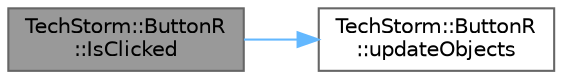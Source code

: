digraph "TechStorm::ButtonR::IsClicked"
{
 // LATEX_PDF_SIZE
  bgcolor="transparent";
  edge [fontname=Helvetica,fontsize=10,labelfontname=Helvetica,labelfontsize=10];
  node [fontname=Helvetica,fontsize=10,shape=box,height=0.2,width=0.4];
  rankdir="LR";
  Node1 [id="Node000001",label="TechStorm::ButtonR\l::IsClicked",height=0.2,width=0.4,color="gray40", fillcolor="grey60", style="filled", fontcolor="black",tooltip=" "];
  Node1 -> Node2 [id="edge1_Node000001_Node000002",color="steelblue1",style="solid",tooltip=" "];
  Node2 [id="Node000002",label="TechStorm::ButtonR\l::updateObjects",height=0.2,width=0.4,color="grey40", fillcolor="white", style="filled",URL="$class_tech_storm_1_1_button_r.html#a3c0fa0b2a96bb882958f189407a6485f",tooltip=" "];
}
